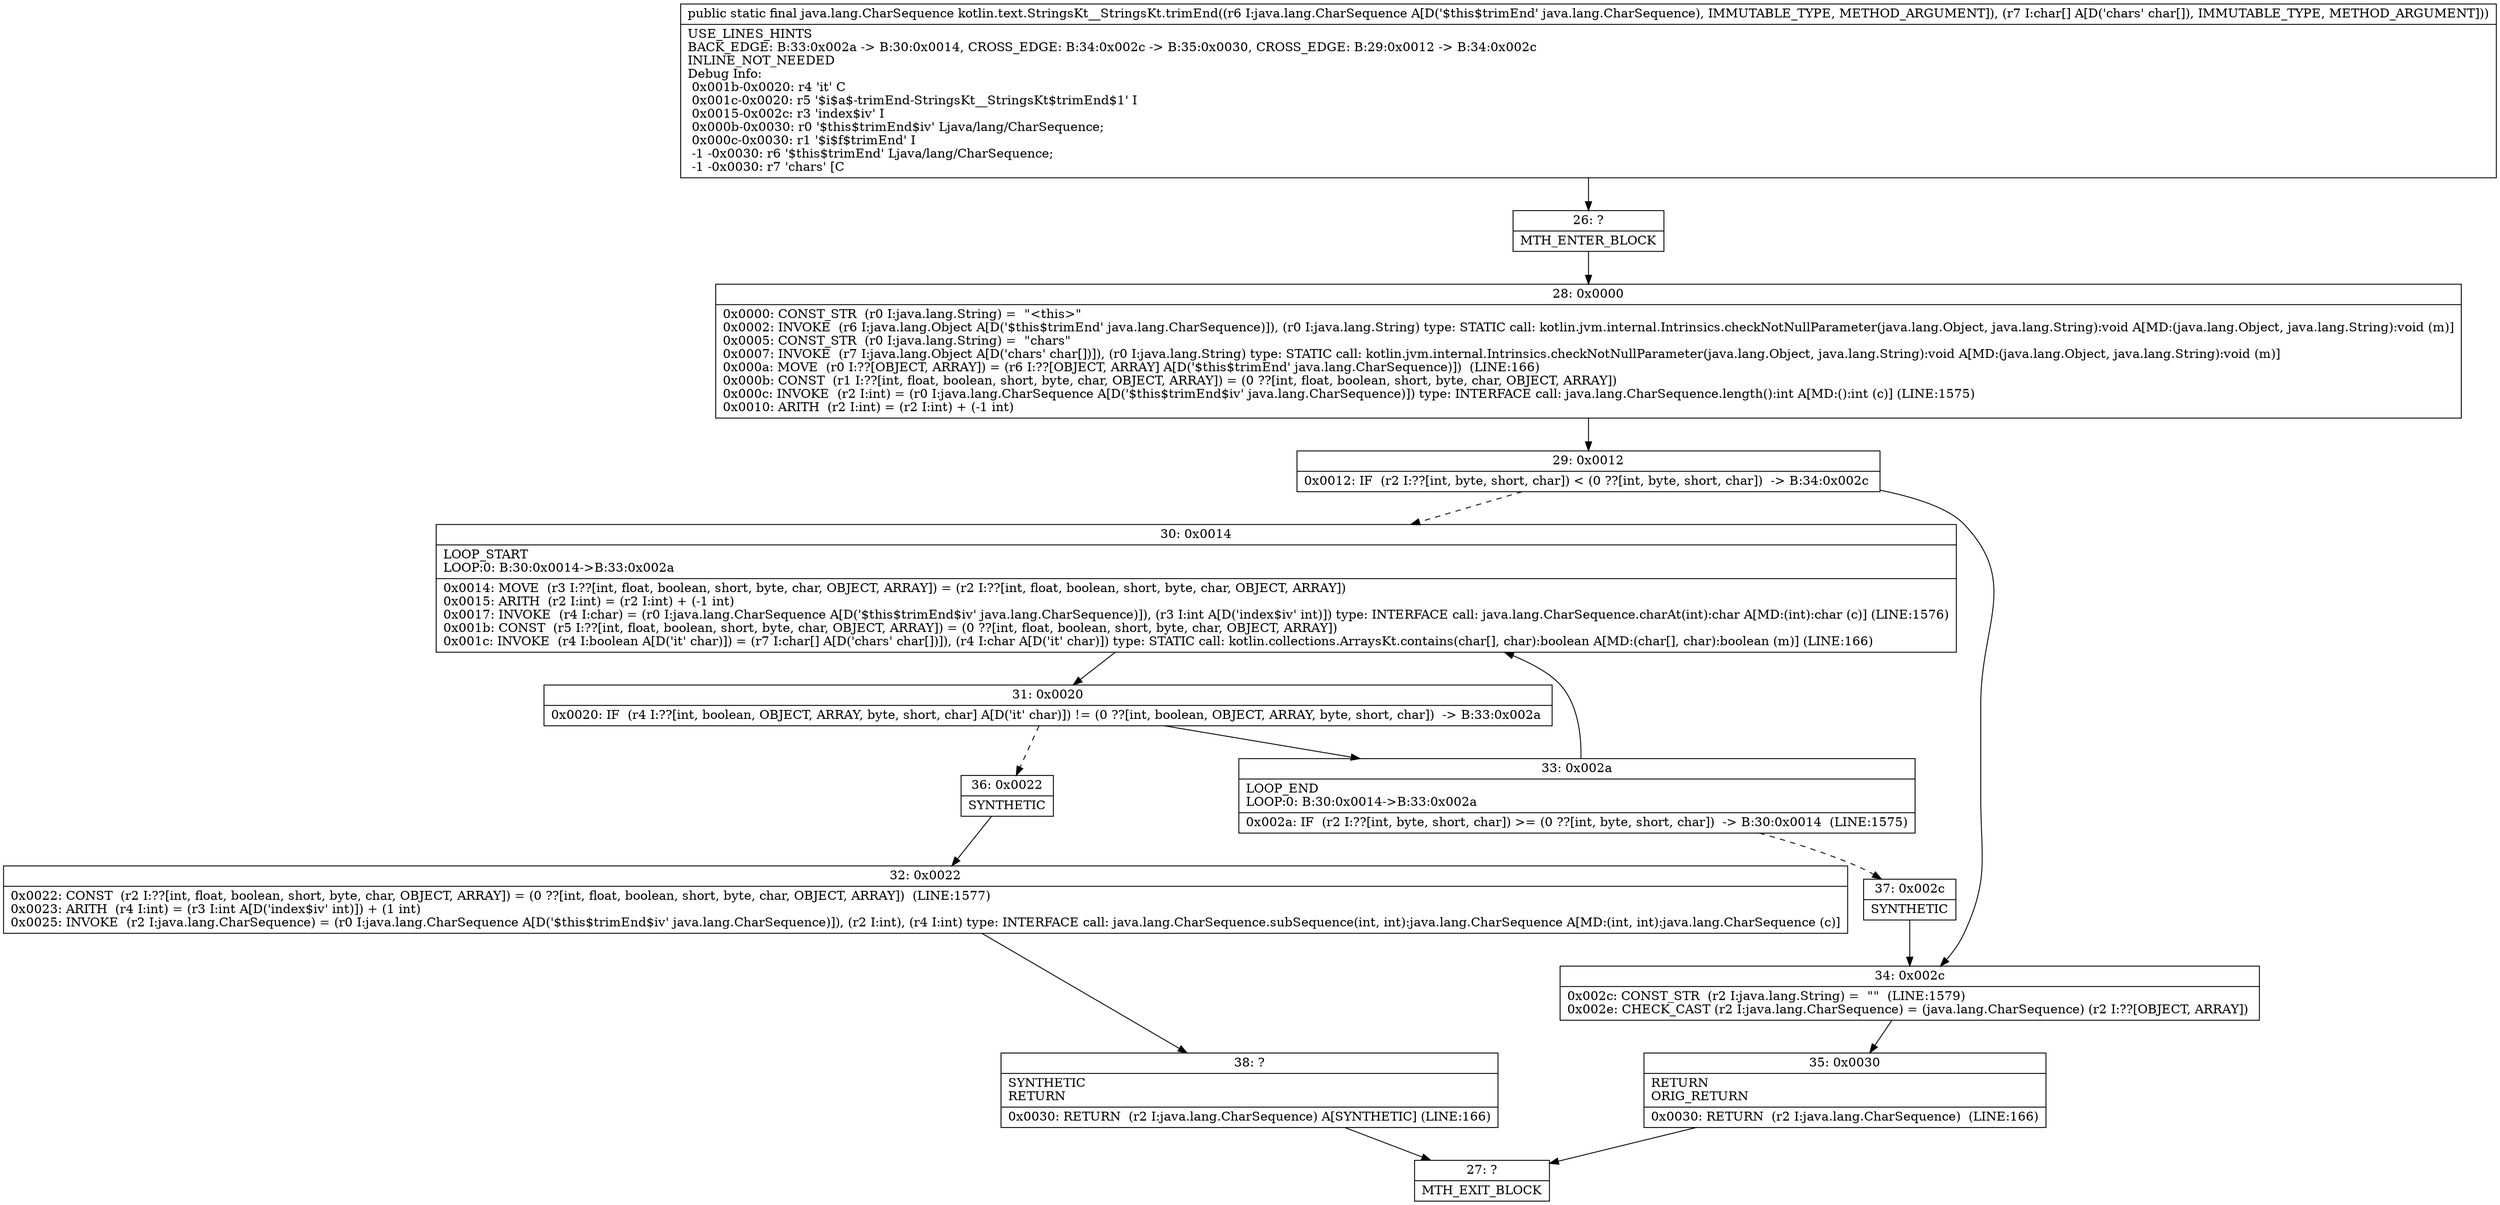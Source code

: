 digraph "CFG forkotlin.text.StringsKt__StringsKt.trimEnd(Ljava\/lang\/CharSequence;[C)Ljava\/lang\/CharSequence;" {
Node_26 [shape=record,label="{26\:\ ?|MTH_ENTER_BLOCK\l}"];
Node_28 [shape=record,label="{28\:\ 0x0000|0x0000: CONST_STR  (r0 I:java.lang.String) =  \"\<this\>\" \l0x0002: INVOKE  (r6 I:java.lang.Object A[D('$this$trimEnd' java.lang.CharSequence)]), (r0 I:java.lang.String) type: STATIC call: kotlin.jvm.internal.Intrinsics.checkNotNullParameter(java.lang.Object, java.lang.String):void A[MD:(java.lang.Object, java.lang.String):void (m)]\l0x0005: CONST_STR  (r0 I:java.lang.String) =  \"chars\" \l0x0007: INVOKE  (r7 I:java.lang.Object A[D('chars' char[])]), (r0 I:java.lang.String) type: STATIC call: kotlin.jvm.internal.Intrinsics.checkNotNullParameter(java.lang.Object, java.lang.String):void A[MD:(java.lang.Object, java.lang.String):void (m)]\l0x000a: MOVE  (r0 I:??[OBJECT, ARRAY]) = (r6 I:??[OBJECT, ARRAY] A[D('$this$trimEnd' java.lang.CharSequence)])  (LINE:166)\l0x000b: CONST  (r1 I:??[int, float, boolean, short, byte, char, OBJECT, ARRAY]) = (0 ??[int, float, boolean, short, byte, char, OBJECT, ARRAY]) \l0x000c: INVOKE  (r2 I:int) = (r0 I:java.lang.CharSequence A[D('$this$trimEnd$iv' java.lang.CharSequence)]) type: INTERFACE call: java.lang.CharSequence.length():int A[MD:():int (c)] (LINE:1575)\l0x0010: ARITH  (r2 I:int) = (r2 I:int) + (\-1 int) \l}"];
Node_29 [shape=record,label="{29\:\ 0x0012|0x0012: IF  (r2 I:??[int, byte, short, char]) \< (0 ??[int, byte, short, char])  \-\> B:34:0x002c \l}"];
Node_30 [shape=record,label="{30\:\ 0x0014|LOOP_START\lLOOP:0: B:30:0x0014\-\>B:33:0x002a\l|0x0014: MOVE  (r3 I:??[int, float, boolean, short, byte, char, OBJECT, ARRAY]) = (r2 I:??[int, float, boolean, short, byte, char, OBJECT, ARRAY]) \l0x0015: ARITH  (r2 I:int) = (r2 I:int) + (\-1 int) \l0x0017: INVOKE  (r4 I:char) = (r0 I:java.lang.CharSequence A[D('$this$trimEnd$iv' java.lang.CharSequence)]), (r3 I:int A[D('index$iv' int)]) type: INTERFACE call: java.lang.CharSequence.charAt(int):char A[MD:(int):char (c)] (LINE:1576)\l0x001b: CONST  (r5 I:??[int, float, boolean, short, byte, char, OBJECT, ARRAY]) = (0 ??[int, float, boolean, short, byte, char, OBJECT, ARRAY]) \l0x001c: INVOKE  (r4 I:boolean A[D('it' char)]) = (r7 I:char[] A[D('chars' char[])]), (r4 I:char A[D('it' char)]) type: STATIC call: kotlin.collections.ArraysKt.contains(char[], char):boolean A[MD:(char[], char):boolean (m)] (LINE:166)\l}"];
Node_31 [shape=record,label="{31\:\ 0x0020|0x0020: IF  (r4 I:??[int, boolean, OBJECT, ARRAY, byte, short, char] A[D('it' char)]) != (0 ??[int, boolean, OBJECT, ARRAY, byte, short, char])  \-\> B:33:0x002a \l}"];
Node_33 [shape=record,label="{33\:\ 0x002a|LOOP_END\lLOOP:0: B:30:0x0014\-\>B:33:0x002a\l|0x002a: IF  (r2 I:??[int, byte, short, char]) \>= (0 ??[int, byte, short, char])  \-\> B:30:0x0014  (LINE:1575)\l}"];
Node_37 [shape=record,label="{37\:\ 0x002c|SYNTHETIC\l}"];
Node_36 [shape=record,label="{36\:\ 0x0022|SYNTHETIC\l}"];
Node_32 [shape=record,label="{32\:\ 0x0022|0x0022: CONST  (r2 I:??[int, float, boolean, short, byte, char, OBJECT, ARRAY]) = (0 ??[int, float, boolean, short, byte, char, OBJECT, ARRAY])  (LINE:1577)\l0x0023: ARITH  (r4 I:int) = (r3 I:int A[D('index$iv' int)]) + (1 int) \l0x0025: INVOKE  (r2 I:java.lang.CharSequence) = (r0 I:java.lang.CharSequence A[D('$this$trimEnd$iv' java.lang.CharSequence)]), (r2 I:int), (r4 I:int) type: INTERFACE call: java.lang.CharSequence.subSequence(int, int):java.lang.CharSequence A[MD:(int, int):java.lang.CharSequence (c)]\l}"];
Node_38 [shape=record,label="{38\:\ ?|SYNTHETIC\lRETURN\l|0x0030: RETURN  (r2 I:java.lang.CharSequence) A[SYNTHETIC] (LINE:166)\l}"];
Node_27 [shape=record,label="{27\:\ ?|MTH_EXIT_BLOCK\l}"];
Node_34 [shape=record,label="{34\:\ 0x002c|0x002c: CONST_STR  (r2 I:java.lang.String) =  \"\"  (LINE:1579)\l0x002e: CHECK_CAST (r2 I:java.lang.CharSequence) = (java.lang.CharSequence) (r2 I:??[OBJECT, ARRAY]) \l}"];
Node_35 [shape=record,label="{35\:\ 0x0030|RETURN\lORIG_RETURN\l|0x0030: RETURN  (r2 I:java.lang.CharSequence)  (LINE:166)\l}"];
MethodNode[shape=record,label="{public static final java.lang.CharSequence kotlin.text.StringsKt__StringsKt.trimEnd((r6 I:java.lang.CharSequence A[D('$this$trimEnd' java.lang.CharSequence), IMMUTABLE_TYPE, METHOD_ARGUMENT]), (r7 I:char[] A[D('chars' char[]), IMMUTABLE_TYPE, METHOD_ARGUMENT]))  | USE_LINES_HINTS\lBACK_EDGE: B:33:0x002a \-\> B:30:0x0014, CROSS_EDGE: B:34:0x002c \-\> B:35:0x0030, CROSS_EDGE: B:29:0x0012 \-\> B:34:0x002c\lINLINE_NOT_NEEDED\lDebug Info:\l  0x001b\-0x0020: r4 'it' C\l  0x001c\-0x0020: r5 '$i$a$\-trimEnd\-StringsKt__StringsKt$trimEnd$1' I\l  0x0015\-0x002c: r3 'index$iv' I\l  0x000b\-0x0030: r0 '$this$trimEnd$iv' Ljava\/lang\/CharSequence;\l  0x000c\-0x0030: r1 '$i$f$trimEnd' I\l  \-1 \-0x0030: r6 '$this$trimEnd' Ljava\/lang\/CharSequence;\l  \-1 \-0x0030: r7 'chars' [C\l}"];
MethodNode -> Node_26;Node_26 -> Node_28;
Node_28 -> Node_29;
Node_29 -> Node_30[style=dashed];
Node_29 -> Node_34;
Node_30 -> Node_31;
Node_31 -> Node_33;
Node_31 -> Node_36[style=dashed];
Node_33 -> Node_30;
Node_33 -> Node_37[style=dashed];
Node_37 -> Node_34;
Node_36 -> Node_32;
Node_32 -> Node_38;
Node_38 -> Node_27;
Node_34 -> Node_35;
Node_35 -> Node_27;
}

